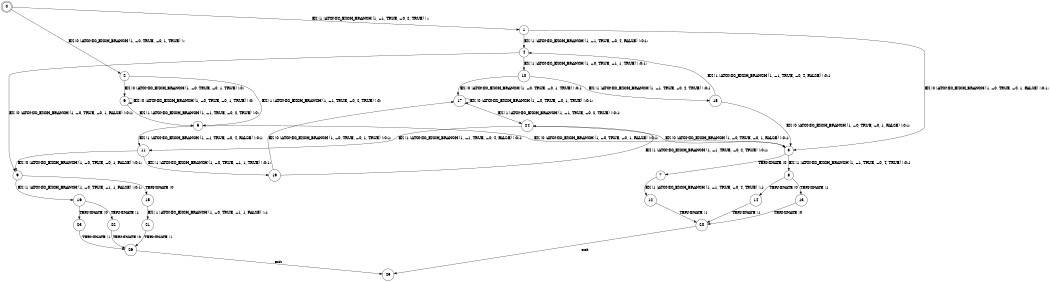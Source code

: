 digraph BCG {
size = "7, 10.5";
center = TRUE;
node [shape = circle];
0 [peripheries = 2];
0 -> 1 [label = "EX !1 !ATOMIC_EXCH_BRANCH (1, +1, TRUE, +0, 2, TRUE) !::"];
0 -> 2 [label = "EX !0 !ATOMIC_EXCH_BRANCH (1, +0, TRUE, +0, 1, TRUE) !::"];
1 -> 3 [label = "EX !0 !ATOMIC_EXCH_BRANCH (1, +0, TRUE, +0, 1, FALSE) !:0:1:"];
1 -> 4 [label = "EX !1 !ATOMIC_EXCH_BRANCH (1, +1, TRUE, +0, 4, FALSE) !:0:1:"];
2 -> 5 [label = "EX !1 !ATOMIC_EXCH_BRANCH (1, +1, TRUE, +0, 2, TRUE) !:0:"];
2 -> 6 [label = "EX !0 !ATOMIC_EXCH_BRANCH (1, +0, TRUE, +0, 1, TRUE) !:0:"];
3 -> 7 [label = "TERMINATE !0"];
3 -> 8 [label = "EX !1 !ATOMIC_EXCH_BRANCH (1, +1, TRUE, +0, 4, TRUE) !:0:1:"];
4 -> 9 [label = "EX !0 !ATOMIC_EXCH_BRANCH (1, +0, TRUE, +0, 1, FALSE) !:0:1:"];
4 -> 10 [label = "EX !1 !ATOMIC_EXCH_BRANCH (1, +0, TRUE, +1, 1, TRUE) !:0:1:"];
5 -> 11 [label = "EX !1 !ATOMIC_EXCH_BRANCH (1, +1, TRUE, +0, 4, FALSE) !:0:1:"];
5 -> 3 [label = "EX !0 !ATOMIC_EXCH_BRANCH (1, +0, TRUE, +0, 1, FALSE) !:0:1:"];
6 -> 5 [label = "EX !1 !ATOMIC_EXCH_BRANCH (1, +1, TRUE, +0, 2, TRUE) !:0:"];
6 -> 6 [label = "EX !0 !ATOMIC_EXCH_BRANCH (1, +0, TRUE, +0, 1, TRUE) !:0:"];
7 -> 12 [label = "EX !1 !ATOMIC_EXCH_BRANCH (1, +1, TRUE, +0, 4, TRUE) !:1:"];
8 -> 13 [label = "TERMINATE !1"];
8 -> 14 [label = "TERMINATE !0"];
9 -> 15 [label = "TERMINATE !0"];
9 -> 16 [label = "EX !1 !ATOMIC_EXCH_BRANCH (1, +0, TRUE, +1, 1, FALSE) !:0:1:"];
10 -> 17 [label = "EX !0 !ATOMIC_EXCH_BRANCH (1, +0, TRUE, +0, 1, TRUE) !:0:1:"];
10 -> 18 [label = "EX !1 !ATOMIC_EXCH_BRANCH (1, +1, TRUE, +0, 2, TRUE) !:0:1:"];
11 -> 19 [label = "EX !1 !ATOMIC_EXCH_BRANCH (1, +0, TRUE, +1, 1, TRUE) !:0:1:"];
11 -> 9 [label = "EX !0 !ATOMIC_EXCH_BRANCH (1, +0, TRUE, +0, 1, FALSE) !:0:1:"];
12 -> 20 [label = "TERMINATE !1"];
13 -> 20 [label = "TERMINATE !0"];
14 -> 20 [label = "TERMINATE !1"];
15 -> 21 [label = "EX !1 !ATOMIC_EXCH_BRANCH (1, +0, TRUE, +1, 1, FALSE) !:1:"];
16 -> 22 [label = "TERMINATE !1"];
16 -> 23 [label = "TERMINATE !0"];
17 -> 24 [label = "EX !1 !ATOMIC_EXCH_BRANCH (1, +1, TRUE, +0, 2, TRUE) !:0:1:"];
17 -> 17 [label = "EX !0 !ATOMIC_EXCH_BRANCH (1, +0, TRUE, +0, 1, TRUE) !:0:1:"];
18 -> 3 [label = "EX !0 !ATOMIC_EXCH_BRANCH (1, +0, TRUE, +0, 1, FALSE) !:0:1:"];
18 -> 4 [label = "EX !1 !ATOMIC_EXCH_BRANCH (1, +1, TRUE, +0, 4, FALSE) !:0:1:"];
19 -> 24 [label = "EX !1 !ATOMIC_EXCH_BRANCH (1, +1, TRUE, +0, 2, TRUE) !:0:1:"];
19 -> 17 [label = "EX !0 !ATOMIC_EXCH_BRANCH (1, +0, TRUE, +0, 1, TRUE) !:0:1:"];
20 -> 25 [label = "exit"];
21 -> 26 [label = "TERMINATE !1"];
22 -> 26 [label = "TERMINATE !0"];
23 -> 26 [label = "TERMINATE !1"];
24 -> 11 [label = "EX !1 !ATOMIC_EXCH_BRANCH (1, +1, TRUE, +0, 4, FALSE) !:0:1:"];
24 -> 3 [label = "EX !0 !ATOMIC_EXCH_BRANCH (1, +0, TRUE, +0, 1, FALSE) !:0:1:"];
26 -> 25 [label = "exit"];
}
